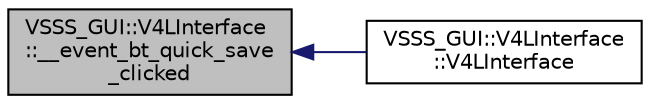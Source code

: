 digraph "VSSS_GUI::V4LInterface::__event_bt_quick_save_clicked"
{
 // INTERACTIVE_SVG=YES
  edge [fontname="Helvetica",fontsize="10",labelfontname="Helvetica",labelfontsize="10"];
  node [fontname="Helvetica",fontsize="10",shape=record];
  rankdir="LR";
  Node273 [label="VSSS_GUI::V4LInterface\l::__event_bt_quick_save\l_clicked",height=0.2,width=0.4,color="black", fillcolor="grey75", style="filled", fontcolor="black"];
  Node273 -> Node274 [dir="back",color="midnightblue",fontsize="10",style="solid",fontname="Helvetica"];
  Node274 [label="VSSS_GUI::V4LInterface\l::V4LInterface",height=0.2,width=0.4,color="black", fillcolor="white", style="filled",URL="$class_v_s_s_s___g_u_i_1_1_v4_l_interface.html#a8fafd828eacc6d5480649fa9fddc7ee4",tooltip="Constructor of a V4LInterface object. "];
}
